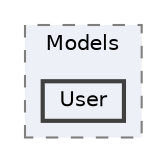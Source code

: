 digraph "BLAZAMDatabase/Models/User"
{
 // LATEX_PDF_SIZE
  bgcolor="transparent";
  edge [fontname=Helvetica,fontsize=10,labelfontname=Helvetica,labelfontsize=10];
  node [fontname=Helvetica,fontsize=10,shape=box,height=0.2,width=0.4];
  compound=true
  subgraph clusterdir_e916af802a1ccb74e7618e24112c26f1 {
    graph [ bgcolor="#edf0f7", pencolor="grey50", label="Models", fontname=Helvetica,fontsize=10 style="filled,dashed", URL="dir_e916af802a1ccb74e7618e24112c26f1.html",tooltip=""]
  dir_a9a246b93f277ecb2c2d6cedc5b8bedd [label="User", fillcolor="#edf0f7", color="grey25", style="filled,bold", URL="dir_a9a246b93f277ecb2c2d6cedc5b8bedd.html",tooltip=""];
  }
}

